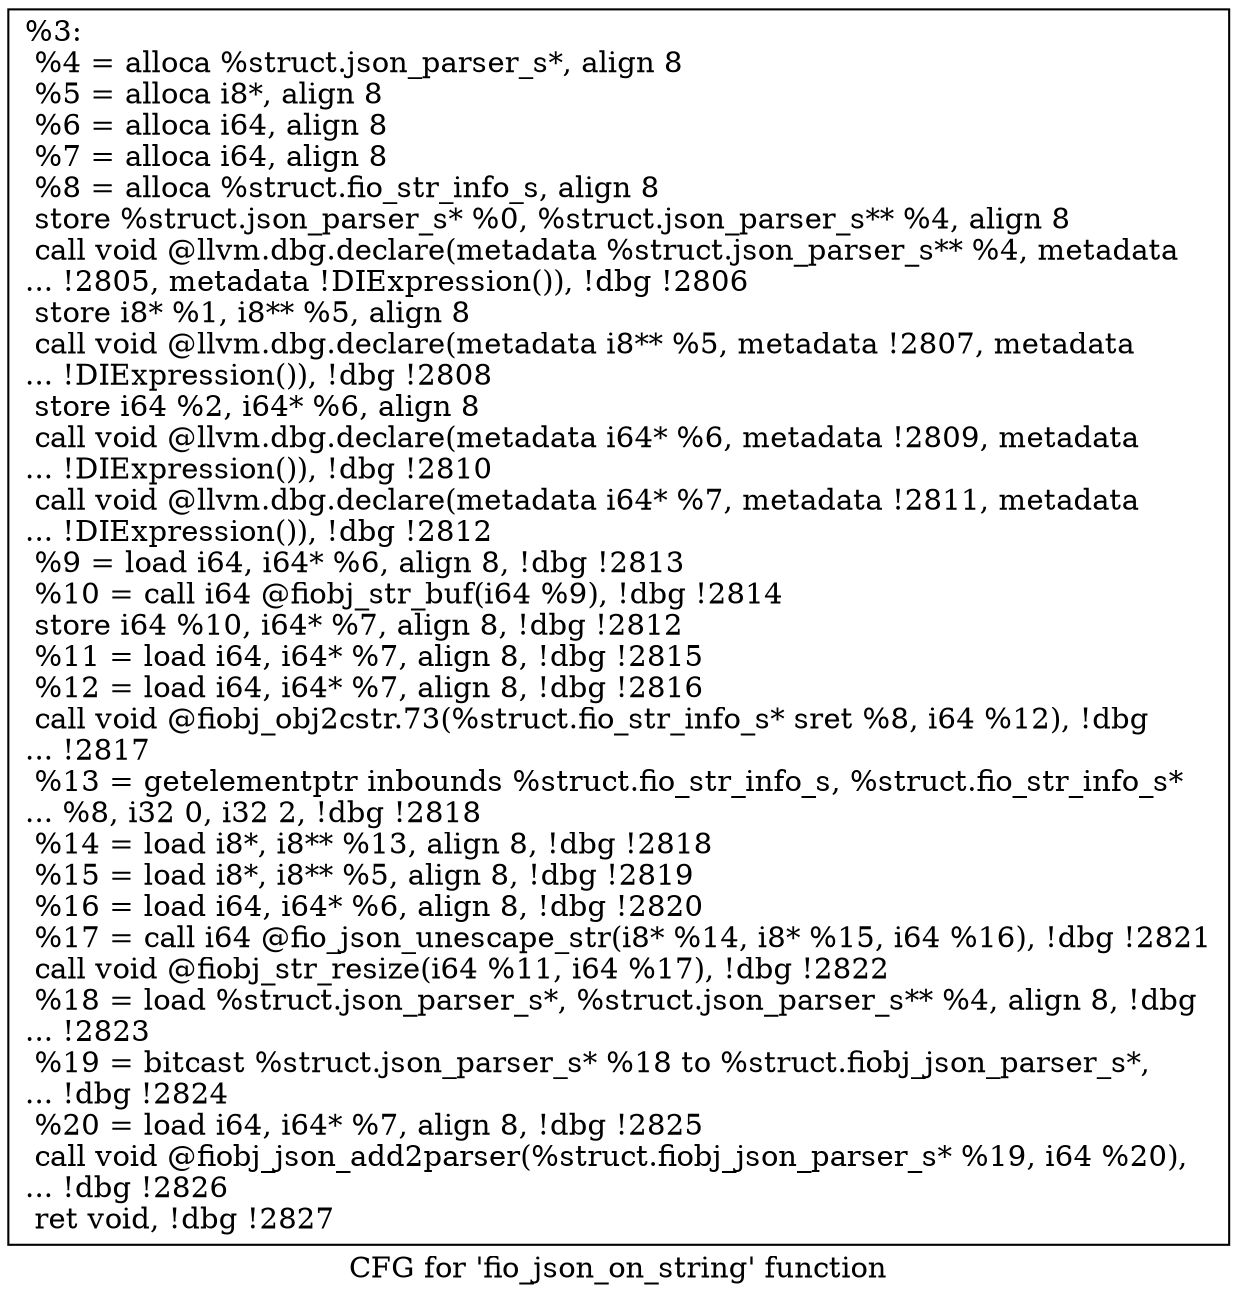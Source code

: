 digraph "CFG for 'fio_json_on_string' function" {
	label="CFG for 'fio_json_on_string' function";

	Node0x556851ebd460 [shape=record,label="{%3:\l  %4 = alloca %struct.json_parser_s*, align 8\l  %5 = alloca i8*, align 8\l  %6 = alloca i64, align 8\l  %7 = alloca i64, align 8\l  %8 = alloca %struct.fio_str_info_s, align 8\l  store %struct.json_parser_s* %0, %struct.json_parser_s** %4, align 8\l  call void @llvm.dbg.declare(metadata %struct.json_parser_s** %4, metadata\l... !2805, metadata !DIExpression()), !dbg !2806\l  store i8* %1, i8** %5, align 8\l  call void @llvm.dbg.declare(metadata i8** %5, metadata !2807, metadata\l... !DIExpression()), !dbg !2808\l  store i64 %2, i64* %6, align 8\l  call void @llvm.dbg.declare(metadata i64* %6, metadata !2809, metadata\l... !DIExpression()), !dbg !2810\l  call void @llvm.dbg.declare(metadata i64* %7, metadata !2811, metadata\l... !DIExpression()), !dbg !2812\l  %9 = load i64, i64* %6, align 8, !dbg !2813\l  %10 = call i64 @fiobj_str_buf(i64 %9), !dbg !2814\l  store i64 %10, i64* %7, align 8, !dbg !2812\l  %11 = load i64, i64* %7, align 8, !dbg !2815\l  %12 = load i64, i64* %7, align 8, !dbg !2816\l  call void @fiobj_obj2cstr.73(%struct.fio_str_info_s* sret %8, i64 %12), !dbg\l... !2817\l  %13 = getelementptr inbounds %struct.fio_str_info_s, %struct.fio_str_info_s*\l... %8, i32 0, i32 2, !dbg !2818\l  %14 = load i8*, i8** %13, align 8, !dbg !2818\l  %15 = load i8*, i8** %5, align 8, !dbg !2819\l  %16 = load i64, i64* %6, align 8, !dbg !2820\l  %17 = call i64 @fio_json_unescape_str(i8* %14, i8* %15, i64 %16), !dbg !2821\l  call void @fiobj_str_resize(i64 %11, i64 %17), !dbg !2822\l  %18 = load %struct.json_parser_s*, %struct.json_parser_s** %4, align 8, !dbg\l... !2823\l  %19 = bitcast %struct.json_parser_s* %18 to %struct.fiobj_json_parser_s*,\l... !dbg !2824\l  %20 = load i64, i64* %7, align 8, !dbg !2825\l  call void @fiobj_json_add2parser(%struct.fiobj_json_parser_s* %19, i64 %20),\l... !dbg !2826\l  ret void, !dbg !2827\l}"];
}
